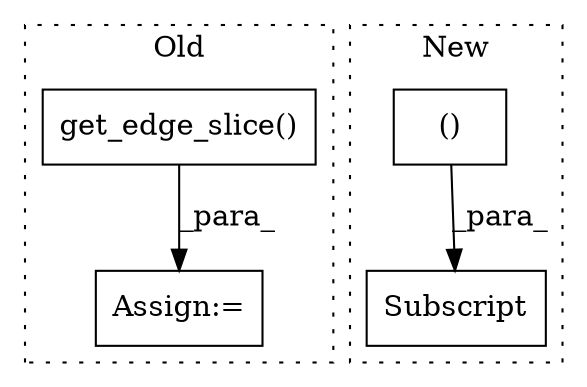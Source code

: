 digraph G {
subgraph cluster0 {
1 [label="get_edge_slice()" a="75" s="6941" l="21" shape="box"];
4 [label="Assign:=" a="68" s="6938" l="3" shape="box"];
label = "Old";
style="dotted";
}
subgraph cluster1 {
2 [label="Subscript" a="63" s="7203,0" l="34,0" shape="box"];
3 [label="()" a="54" s="7227" l="9" shape="box"];
label = "New";
style="dotted";
}
1 -> 4 [label="_para_"];
3 -> 2 [label="_para_"];
}
